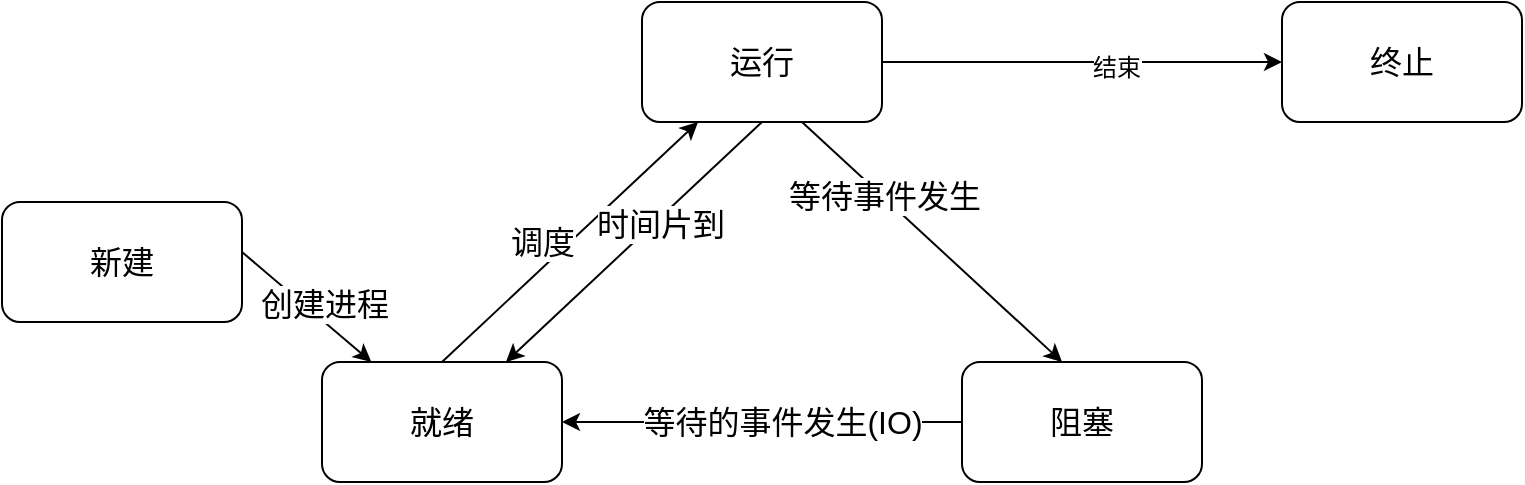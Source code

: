 <mxfile version="10.7.7" type="device"><diagram id="xGuO-gQWdvrJ0ahF0HKD" name="Page-1"><mxGraphModel dx="1334" dy="842" grid="1" gridSize="10" guides="1" tooltips="1" connect="1" arrows="1" fold="1" page="1" pageScale="1" pageWidth="827" pageHeight="1169" math="0" shadow="0"><root><mxCell id="0"/><mxCell id="1" parent="0"/><mxCell id="-yj_rUuLoxuT1uVzwt7E-1" value="&lt;font style=&quot;font-size: 16px&quot;&gt;新建&lt;/font&gt;" style="rounded=1;whiteSpace=wrap;html=1;" vertex="1" parent="1"><mxGeometry y="320" width="120" height="60" as="geometry"/></mxCell><mxCell id="-yj_rUuLoxuT1uVzwt7E-19" style="edgeStyle=orthogonalEdgeStyle;rounded=0;orthogonalLoop=1;jettySize=auto;html=1;entryX=0;entryY=0.5;entryDx=0;entryDy=0;" edge="1" parent="1" source="-yj_rUuLoxuT1uVzwt7E-2" target="-yj_rUuLoxuT1uVzwt7E-4"><mxGeometry relative="1" as="geometry"/></mxCell><mxCell id="-yj_rUuLoxuT1uVzwt7E-20" value="结束" style="text;html=1;resizable=0;points=[];align=center;verticalAlign=middle;labelBackgroundColor=#ffffff;" vertex="1" connectable="0" parent="-yj_rUuLoxuT1uVzwt7E-19"><mxGeometry x="0.17" y="-3" relative="1" as="geometry"><mxPoint as="offset"/></mxGeometry></mxCell><mxCell id="-yj_rUuLoxuT1uVzwt7E-2" value="&lt;font style=&quot;font-size: 16px&quot;&gt;运行&lt;/font&gt;" style="rounded=1;whiteSpace=wrap;html=1;" vertex="1" parent="1"><mxGeometry x="320" y="220" width="120" height="60" as="geometry"/></mxCell><mxCell id="-yj_rUuLoxuT1uVzwt7E-3" value="&lt;font style=&quot;font-size: 16px&quot;&gt;就绪&lt;/font&gt;" style="rounded=1;whiteSpace=wrap;html=1;" vertex="1" parent="1"><mxGeometry x="160" y="400" width="120" height="60" as="geometry"/></mxCell><mxCell id="-yj_rUuLoxuT1uVzwt7E-4" value="&lt;font style=&quot;font-size: 16px&quot;&gt;终止&lt;/font&gt;" style="rounded=1;whiteSpace=wrap;html=1;" vertex="1" parent="1"><mxGeometry x="640" y="220" width="120" height="60" as="geometry"/></mxCell><mxCell id="-yj_rUuLoxuT1uVzwt7E-10" style="edgeStyle=orthogonalEdgeStyle;rounded=0;orthogonalLoop=1;jettySize=auto;html=1;entryX=1;entryY=0.5;entryDx=0;entryDy=0;" edge="1" parent="1" source="-yj_rUuLoxuT1uVzwt7E-5" target="-yj_rUuLoxuT1uVzwt7E-3"><mxGeometry relative="1" as="geometry"/></mxCell><mxCell id="-yj_rUuLoxuT1uVzwt7E-11" value="等待的事件发生(IO)" style="text;html=1;resizable=0;points=[];align=center;verticalAlign=middle;labelBackgroundColor=#ffffff;fontSize=16;" vertex="1" connectable="0" parent="-yj_rUuLoxuT1uVzwt7E-10"><mxGeometry x="-0.19" y="3" relative="1" as="geometry"><mxPoint x="-9" y="-3" as="offset"/></mxGeometry></mxCell><mxCell id="-yj_rUuLoxuT1uVzwt7E-5" value="&lt;font style=&quot;font-size: 16px&quot;&gt;阻塞&lt;/font&gt;" style="rounded=1;whiteSpace=wrap;html=1;" vertex="1" parent="1"><mxGeometry x="480" y="400" width="120" height="60" as="geometry"/></mxCell><mxCell id="-yj_rUuLoxuT1uVzwt7E-7" value="" style="endArrow=classic;html=1;" edge="1" parent="1" target="-yj_rUuLoxuT1uVzwt7E-3"><mxGeometry width="50" height="50" relative="1" as="geometry"><mxPoint x="120" y="345" as="sourcePoint"/><mxPoint x="180" y="415" as="targetPoint"/></mxGeometry></mxCell><mxCell id="-yj_rUuLoxuT1uVzwt7E-21" value="创建进程" style="text;html=1;resizable=0;points=[];align=center;verticalAlign=middle;labelBackgroundColor=#ffffff;fontSize=16;" vertex="1" connectable="0" parent="-yj_rUuLoxuT1uVzwt7E-7"><mxGeometry x="-0.31" y="3" relative="1" as="geometry"><mxPoint x="16" y="8.5" as="offset"/></mxGeometry></mxCell><mxCell id="-yj_rUuLoxuT1uVzwt7E-12" value="" style="endArrow=classic;html=1;exitX=0.5;exitY=0;exitDx=0;exitDy=0;" edge="1" parent="1" source="-yj_rUuLoxuT1uVzwt7E-3" target="-yj_rUuLoxuT1uVzwt7E-2"><mxGeometry width="50" height="50" relative="1" as="geometry"><mxPoint x="240" y="370" as="sourcePoint"/><mxPoint x="290" y="320" as="targetPoint"/></mxGeometry></mxCell><mxCell id="-yj_rUuLoxuT1uVzwt7E-13" value="调度&lt;br style=&quot;font-size: 16px;&quot;&gt;" style="text;html=1;resizable=0;points=[];align=center;verticalAlign=middle;labelBackgroundColor=#ffffff;fontSize=16;" vertex="1" connectable="0" parent="-yj_rUuLoxuT1uVzwt7E-12"><mxGeometry x="-0.297" y="-3" relative="1" as="geometry"><mxPoint x="2.5" y="-20" as="offset"/></mxGeometry></mxCell><mxCell id="-yj_rUuLoxuT1uVzwt7E-15" value="" style="endArrow=classic;html=1;exitX=0.5;exitY=1;exitDx=0;exitDy=0;" edge="1" parent="1" source="-yj_rUuLoxuT1uVzwt7E-2" target="-yj_rUuLoxuT1uVzwt7E-3"><mxGeometry width="50" height="50" relative="1" as="geometry"><mxPoint x="383" y="290" as="sourcePoint"/><mxPoint x="330" y="350" as="targetPoint"/></mxGeometry></mxCell><mxCell id="-yj_rUuLoxuT1uVzwt7E-16" value="时间片到" style="text;html=1;resizable=0;points=[];align=center;verticalAlign=middle;labelBackgroundColor=#ffffff;fontSize=16;" vertex="1" connectable="0" parent="-yj_rUuLoxuT1uVzwt7E-15"><mxGeometry x="-0.178" y="2" relative="1" as="geometry"><mxPoint as="offset"/></mxGeometry></mxCell><mxCell id="-yj_rUuLoxuT1uVzwt7E-17" value="" style="endArrow=classic;html=1;entryX=0.417;entryY=0;entryDx=0;entryDy=0;entryPerimeter=0;" edge="1" parent="1" target="-yj_rUuLoxuT1uVzwt7E-5"><mxGeometry width="50" height="50" relative="1" as="geometry"><mxPoint x="400" y="280" as="sourcePoint"/><mxPoint x="510" y="380" as="targetPoint"/></mxGeometry></mxCell><mxCell id="-yj_rUuLoxuT1uVzwt7E-18" value="&lt;font style=&quot;font-size: 16px&quot;&gt;等待事件发生&lt;/font&gt;" style="text;html=1;resizable=0;points=[];align=center;verticalAlign=middle;labelBackgroundColor=#ffffff;" vertex="1" connectable="0" parent="-yj_rUuLoxuT1uVzwt7E-17"><mxGeometry x="-0.376" y="1" relative="1" as="geometry"><mxPoint as="offset"/></mxGeometry></mxCell></root></mxGraphModel></diagram></mxfile>